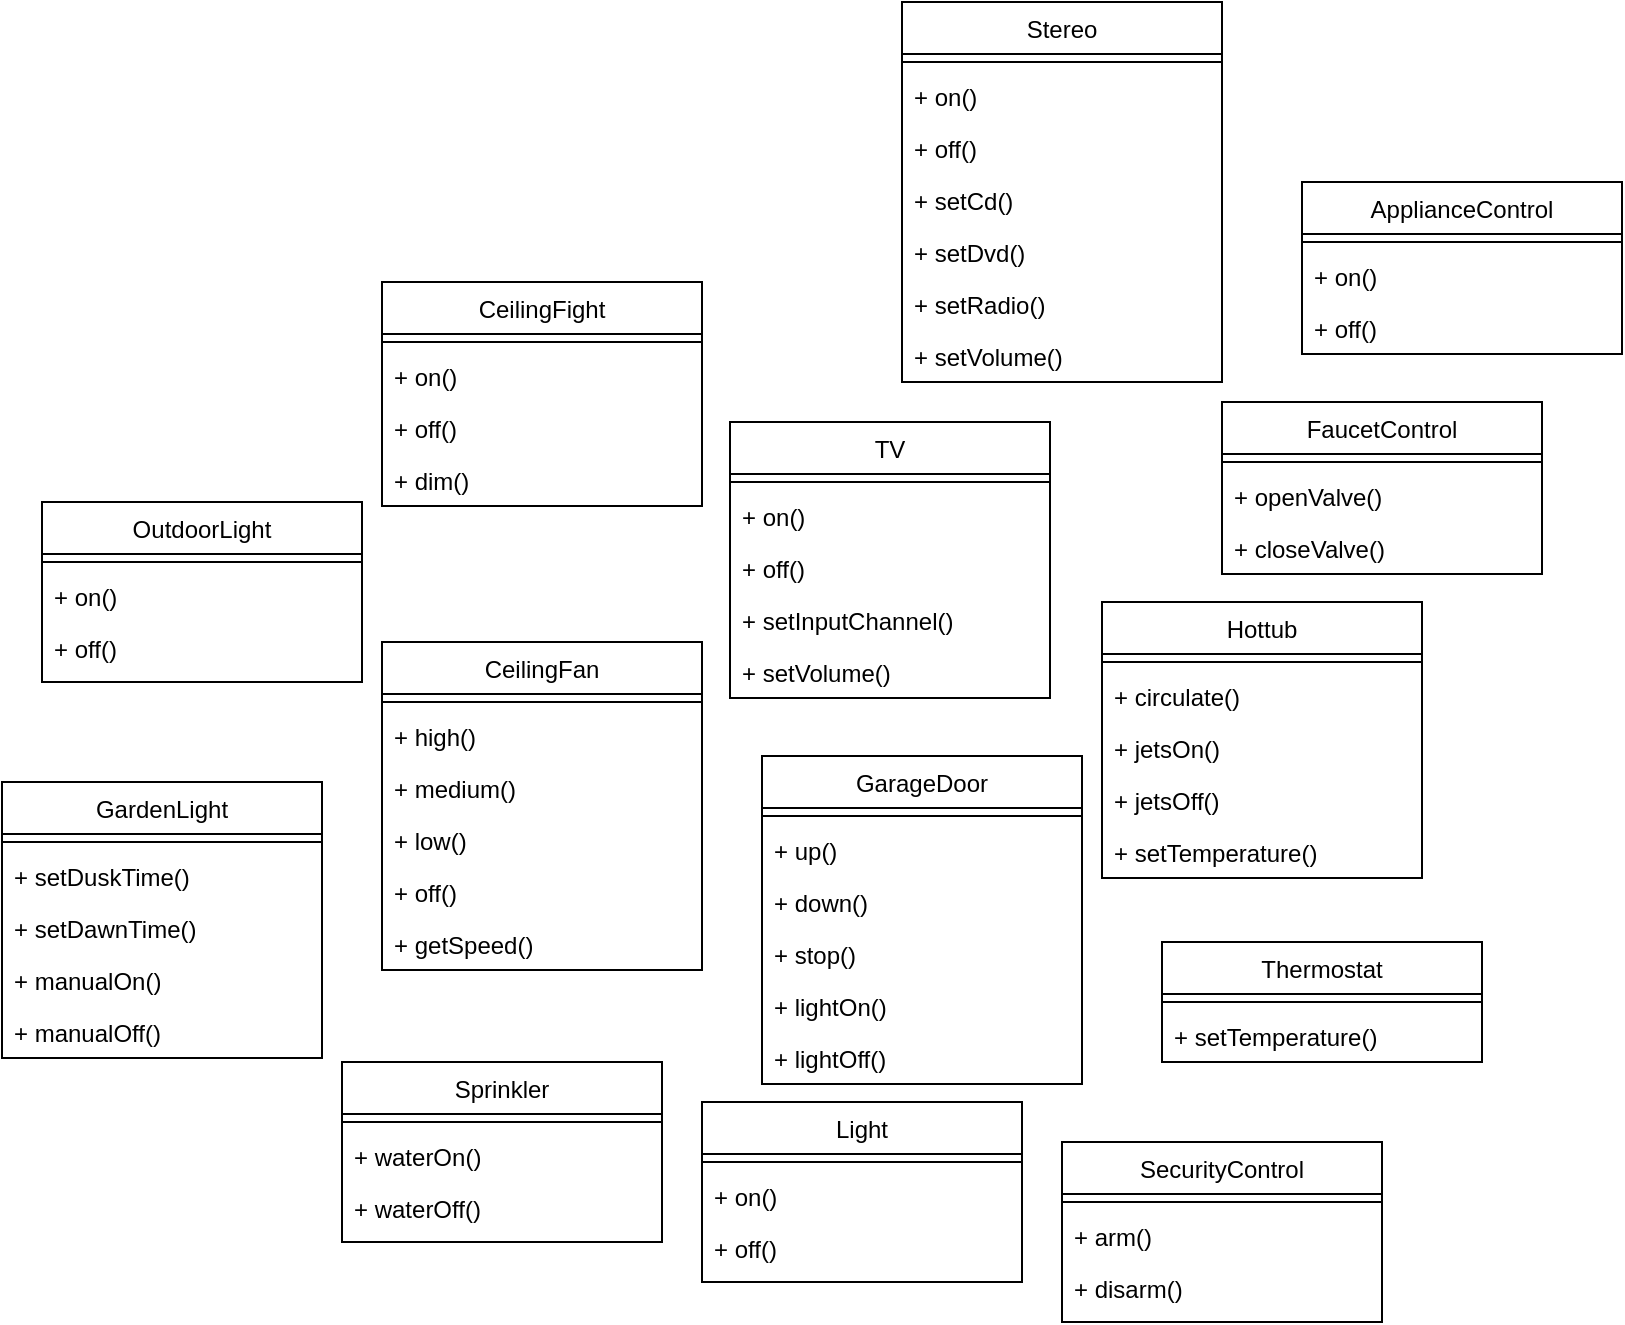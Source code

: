 <mxfile version="24.0.4" type="device">
  <diagram id="C5RBs43oDa-KdzZeNtuy" name="Page-1">
    <mxGraphModel dx="792" dy="2356" grid="1" gridSize="10" guides="1" tooltips="1" connect="1" arrows="1" fold="1" page="1" pageScale="1" pageWidth="827" pageHeight="1169" math="0" shadow="0">
      <root>
        <mxCell id="WIyWlLk6GJQsqaUBKTNV-0" />
        <mxCell id="WIyWlLk6GJQsqaUBKTNV-1" parent="WIyWlLk6GJQsqaUBKTNV-0" />
        <mxCell id="zkfFHV4jXpPFQw0GAbJ--6" value="OutdoorLight" style="swimlane;fontStyle=0;align=center;verticalAlign=top;childLayout=stackLayout;horizontal=1;startSize=26;horizontalStack=0;resizeParent=1;resizeLast=0;collapsible=1;marginBottom=0;rounded=0;shadow=0;strokeWidth=1;" parent="WIyWlLk6GJQsqaUBKTNV-1" vertex="1">
          <mxGeometry x="70" y="230" width="160" height="90" as="geometry">
            <mxRectangle x="130" y="380" width="160" height="26" as="alternateBounds" />
          </mxGeometry>
        </mxCell>
        <mxCell id="zkfFHV4jXpPFQw0GAbJ--9" value="" style="line;html=1;strokeWidth=1;align=left;verticalAlign=middle;spacingTop=-1;spacingLeft=3;spacingRight=3;rotatable=0;labelPosition=right;points=[];portConstraint=eastwest;" parent="zkfFHV4jXpPFQw0GAbJ--6" vertex="1">
          <mxGeometry y="26" width="160" height="8" as="geometry" />
        </mxCell>
        <mxCell id="zkfFHV4jXpPFQw0GAbJ--11" value="+ on()" style="text;align=left;verticalAlign=top;spacingLeft=4;spacingRight=4;overflow=hidden;rotatable=0;points=[[0,0.5],[1,0.5]];portConstraint=eastwest;" parent="zkfFHV4jXpPFQw0GAbJ--6" vertex="1">
          <mxGeometry y="34" width="160" height="26" as="geometry" />
        </mxCell>
        <mxCell id="vP-XPsuY-kcVFWvBkjlc-0" value="+ off()" style="text;align=left;verticalAlign=top;spacingLeft=4;spacingRight=4;overflow=hidden;rotatable=0;points=[[0,0.5],[1,0.5]];portConstraint=eastwest;" vertex="1" parent="zkfFHV4jXpPFQw0GAbJ--6">
          <mxGeometry y="60" width="160" height="26" as="geometry" />
        </mxCell>
        <mxCell id="vP-XPsuY-kcVFWvBkjlc-1" value="CeilingFight" style="swimlane;fontStyle=0;align=center;verticalAlign=top;childLayout=stackLayout;horizontal=1;startSize=26;horizontalStack=0;resizeParent=1;resizeLast=0;collapsible=1;marginBottom=0;rounded=0;shadow=0;strokeWidth=1;" vertex="1" parent="WIyWlLk6GJQsqaUBKTNV-1">
          <mxGeometry x="240" y="120" width="160" height="112" as="geometry">
            <mxRectangle x="130" y="380" width="160" height="26" as="alternateBounds" />
          </mxGeometry>
        </mxCell>
        <mxCell id="vP-XPsuY-kcVFWvBkjlc-2" value="" style="line;html=1;strokeWidth=1;align=left;verticalAlign=middle;spacingTop=-1;spacingLeft=3;spacingRight=3;rotatable=0;labelPosition=right;points=[];portConstraint=eastwest;" vertex="1" parent="vP-XPsuY-kcVFWvBkjlc-1">
          <mxGeometry y="26" width="160" height="8" as="geometry" />
        </mxCell>
        <mxCell id="vP-XPsuY-kcVFWvBkjlc-3" value="+ on()" style="text;align=left;verticalAlign=top;spacingLeft=4;spacingRight=4;overflow=hidden;rotatable=0;points=[[0,0.5],[1,0.5]];portConstraint=eastwest;" vertex="1" parent="vP-XPsuY-kcVFWvBkjlc-1">
          <mxGeometry y="34" width="160" height="26" as="geometry" />
        </mxCell>
        <mxCell id="vP-XPsuY-kcVFWvBkjlc-4" value="+ off()" style="text;align=left;verticalAlign=top;spacingLeft=4;spacingRight=4;overflow=hidden;rotatable=0;points=[[0,0.5],[1,0.5]];portConstraint=eastwest;" vertex="1" parent="vP-XPsuY-kcVFWvBkjlc-1">
          <mxGeometry y="60" width="160" height="26" as="geometry" />
        </mxCell>
        <mxCell id="vP-XPsuY-kcVFWvBkjlc-17" value="+ dim()" style="text;align=left;verticalAlign=top;spacingLeft=4;spacingRight=4;overflow=hidden;rotatable=0;points=[[0,0.5],[1,0.5]];portConstraint=eastwest;" vertex="1" parent="vP-XPsuY-kcVFWvBkjlc-1">
          <mxGeometry y="86" width="160" height="26" as="geometry" />
        </mxCell>
        <mxCell id="vP-XPsuY-kcVFWvBkjlc-5" value="GardenLight" style="swimlane;fontStyle=0;align=center;verticalAlign=top;childLayout=stackLayout;horizontal=1;startSize=26;horizontalStack=0;resizeParent=1;resizeLast=0;collapsible=1;marginBottom=0;rounded=0;shadow=0;strokeWidth=1;" vertex="1" parent="WIyWlLk6GJQsqaUBKTNV-1">
          <mxGeometry x="50" y="370" width="160" height="138" as="geometry">
            <mxRectangle x="130" y="380" width="160" height="26" as="alternateBounds" />
          </mxGeometry>
        </mxCell>
        <mxCell id="vP-XPsuY-kcVFWvBkjlc-6" value="" style="line;html=1;strokeWidth=1;align=left;verticalAlign=middle;spacingTop=-1;spacingLeft=3;spacingRight=3;rotatable=0;labelPosition=right;points=[];portConstraint=eastwest;" vertex="1" parent="vP-XPsuY-kcVFWvBkjlc-5">
          <mxGeometry y="26" width="160" height="8" as="geometry" />
        </mxCell>
        <mxCell id="vP-XPsuY-kcVFWvBkjlc-7" value="+ setDuskTime()" style="text;align=left;verticalAlign=top;spacingLeft=4;spacingRight=4;overflow=hidden;rotatable=0;points=[[0,0.5],[1,0.5]];portConstraint=eastwest;" vertex="1" parent="vP-XPsuY-kcVFWvBkjlc-5">
          <mxGeometry y="34" width="160" height="26" as="geometry" />
        </mxCell>
        <mxCell id="vP-XPsuY-kcVFWvBkjlc-8" value="+ setDawnTime()" style="text;align=left;verticalAlign=top;spacingLeft=4;spacingRight=4;overflow=hidden;rotatable=0;points=[[0,0.5],[1,0.5]];portConstraint=eastwest;" vertex="1" parent="vP-XPsuY-kcVFWvBkjlc-5">
          <mxGeometry y="60" width="160" height="26" as="geometry" />
        </mxCell>
        <mxCell id="vP-XPsuY-kcVFWvBkjlc-9" value="+ manualOn()" style="text;align=left;verticalAlign=top;spacingLeft=4;spacingRight=4;overflow=hidden;rotatable=0;points=[[0,0.5],[1,0.5]];portConstraint=eastwest;" vertex="1" parent="vP-XPsuY-kcVFWvBkjlc-5">
          <mxGeometry y="86" width="160" height="26" as="geometry" />
        </mxCell>
        <mxCell id="vP-XPsuY-kcVFWvBkjlc-10" value="+ manualOff()" style="text;align=left;verticalAlign=top;spacingLeft=4;spacingRight=4;overflow=hidden;rotatable=0;points=[[0,0.5],[1,0.5]];portConstraint=eastwest;" vertex="1" parent="vP-XPsuY-kcVFWvBkjlc-5">
          <mxGeometry y="112" width="160" height="26" as="geometry" />
        </mxCell>
        <mxCell id="vP-XPsuY-kcVFWvBkjlc-11" value="CeilingFan" style="swimlane;fontStyle=0;align=center;verticalAlign=top;childLayout=stackLayout;horizontal=1;startSize=26;horizontalStack=0;resizeParent=1;resizeLast=0;collapsible=1;marginBottom=0;rounded=0;shadow=0;strokeWidth=1;" vertex="1" parent="WIyWlLk6GJQsqaUBKTNV-1">
          <mxGeometry x="240" y="300" width="160" height="164" as="geometry">
            <mxRectangle x="130" y="380" width="160" height="26" as="alternateBounds" />
          </mxGeometry>
        </mxCell>
        <mxCell id="vP-XPsuY-kcVFWvBkjlc-12" value="" style="line;html=1;strokeWidth=1;align=left;verticalAlign=middle;spacingTop=-1;spacingLeft=3;spacingRight=3;rotatable=0;labelPosition=right;points=[];portConstraint=eastwest;" vertex="1" parent="vP-XPsuY-kcVFWvBkjlc-11">
          <mxGeometry y="26" width="160" height="8" as="geometry" />
        </mxCell>
        <mxCell id="vP-XPsuY-kcVFWvBkjlc-13" value="+ high()" style="text;align=left;verticalAlign=top;spacingLeft=4;spacingRight=4;overflow=hidden;rotatable=0;points=[[0,0.5],[1,0.5]];portConstraint=eastwest;" vertex="1" parent="vP-XPsuY-kcVFWvBkjlc-11">
          <mxGeometry y="34" width="160" height="26" as="geometry" />
        </mxCell>
        <mxCell id="vP-XPsuY-kcVFWvBkjlc-14" value="+ medium()" style="text;align=left;verticalAlign=top;spacingLeft=4;spacingRight=4;overflow=hidden;rotatable=0;points=[[0,0.5],[1,0.5]];portConstraint=eastwest;" vertex="1" parent="vP-XPsuY-kcVFWvBkjlc-11">
          <mxGeometry y="60" width="160" height="26" as="geometry" />
        </mxCell>
        <mxCell id="vP-XPsuY-kcVFWvBkjlc-15" value="+ low()" style="text;align=left;verticalAlign=top;spacingLeft=4;spacingRight=4;overflow=hidden;rotatable=0;points=[[0,0.5],[1,0.5]];portConstraint=eastwest;" vertex="1" parent="vP-XPsuY-kcVFWvBkjlc-11">
          <mxGeometry y="86" width="160" height="26" as="geometry" />
        </mxCell>
        <mxCell id="vP-XPsuY-kcVFWvBkjlc-16" value="+ off()" style="text;align=left;verticalAlign=top;spacingLeft=4;spacingRight=4;overflow=hidden;rotatable=0;points=[[0,0.5],[1,0.5]];portConstraint=eastwest;" vertex="1" parent="vP-XPsuY-kcVFWvBkjlc-11">
          <mxGeometry y="112" width="160" height="26" as="geometry" />
        </mxCell>
        <mxCell id="vP-XPsuY-kcVFWvBkjlc-18" value="+ getSpeed()" style="text;align=left;verticalAlign=top;spacingLeft=4;spacingRight=4;overflow=hidden;rotatable=0;points=[[0,0.5],[1,0.5]];portConstraint=eastwest;" vertex="1" parent="vP-XPsuY-kcVFWvBkjlc-11">
          <mxGeometry y="138" width="160" height="26" as="geometry" />
        </mxCell>
        <mxCell id="vP-XPsuY-kcVFWvBkjlc-19" value="Sprinkler" style="swimlane;fontStyle=0;align=center;verticalAlign=top;childLayout=stackLayout;horizontal=1;startSize=26;horizontalStack=0;resizeParent=1;resizeLast=0;collapsible=1;marginBottom=0;rounded=0;shadow=0;strokeWidth=1;" vertex="1" parent="WIyWlLk6GJQsqaUBKTNV-1">
          <mxGeometry x="220" y="510" width="160" height="90" as="geometry">
            <mxRectangle x="130" y="380" width="160" height="26" as="alternateBounds" />
          </mxGeometry>
        </mxCell>
        <mxCell id="vP-XPsuY-kcVFWvBkjlc-20" value="" style="line;html=1;strokeWidth=1;align=left;verticalAlign=middle;spacingTop=-1;spacingLeft=3;spacingRight=3;rotatable=0;labelPosition=right;points=[];portConstraint=eastwest;" vertex="1" parent="vP-XPsuY-kcVFWvBkjlc-19">
          <mxGeometry y="26" width="160" height="8" as="geometry" />
        </mxCell>
        <mxCell id="vP-XPsuY-kcVFWvBkjlc-21" value="+ waterOn()" style="text;align=left;verticalAlign=top;spacingLeft=4;spacingRight=4;overflow=hidden;rotatable=0;points=[[0,0.5],[1,0.5]];portConstraint=eastwest;" vertex="1" parent="vP-XPsuY-kcVFWvBkjlc-19">
          <mxGeometry y="34" width="160" height="26" as="geometry" />
        </mxCell>
        <mxCell id="vP-XPsuY-kcVFWvBkjlc-22" value="+ waterOff()" style="text;align=left;verticalAlign=top;spacingLeft=4;spacingRight=4;overflow=hidden;rotatable=0;points=[[0,0.5],[1,0.5]];portConstraint=eastwest;" vertex="1" parent="vP-XPsuY-kcVFWvBkjlc-19">
          <mxGeometry y="60" width="160" height="26" as="geometry" />
        </mxCell>
        <mxCell id="vP-XPsuY-kcVFWvBkjlc-23" value="Light" style="swimlane;fontStyle=0;align=center;verticalAlign=top;childLayout=stackLayout;horizontal=1;startSize=26;horizontalStack=0;resizeParent=1;resizeLast=0;collapsible=1;marginBottom=0;rounded=0;shadow=0;strokeWidth=1;" vertex="1" parent="WIyWlLk6GJQsqaUBKTNV-1">
          <mxGeometry x="400" y="530" width="160" height="90" as="geometry">
            <mxRectangle x="130" y="380" width="160" height="26" as="alternateBounds" />
          </mxGeometry>
        </mxCell>
        <mxCell id="vP-XPsuY-kcVFWvBkjlc-24" value="" style="line;html=1;strokeWidth=1;align=left;verticalAlign=middle;spacingTop=-1;spacingLeft=3;spacingRight=3;rotatable=0;labelPosition=right;points=[];portConstraint=eastwest;" vertex="1" parent="vP-XPsuY-kcVFWvBkjlc-23">
          <mxGeometry y="26" width="160" height="8" as="geometry" />
        </mxCell>
        <mxCell id="vP-XPsuY-kcVFWvBkjlc-25" value="+ on()" style="text;align=left;verticalAlign=top;spacingLeft=4;spacingRight=4;overflow=hidden;rotatable=0;points=[[0,0.5],[1,0.5]];portConstraint=eastwest;" vertex="1" parent="vP-XPsuY-kcVFWvBkjlc-23">
          <mxGeometry y="34" width="160" height="26" as="geometry" />
        </mxCell>
        <mxCell id="vP-XPsuY-kcVFWvBkjlc-26" value="+ off()" style="text;align=left;verticalAlign=top;spacingLeft=4;spacingRight=4;overflow=hidden;rotatable=0;points=[[0,0.5],[1,0.5]];portConstraint=eastwest;" vertex="1" parent="vP-XPsuY-kcVFWvBkjlc-23">
          <mxGeometry y="60" width="160" height="26" as="geometry" />
        </mxCell>
        <mxCell id="vP-XPsuY-kcVFWvBkjlc-27" value="TV" style="swimlane;fontStyle=0;align=center;verticalAlign=top;childLayout=stackLayout;horizontal=1;startSize=26;horizontalStack=0;resizeParent=1;resizeLast=0;collapsible=1;marginBottom=0;rounded=0;shadow=0;strokeWidth=1;" vertex="1" parent="WIyWlLk6GJQsqaUBKTNV-1">
          <mxGeometry x="414" y="190" width="160" height="138" as="geometry">
            <mxRectangle x="130" y="380" width="160" height="26" as="alternateBounds" />
          </mxGeometry>
        </mxCell>
        <mxCell id="vP-XPsuY-kcVFWvBkjlc-28" value="" style="line;html=1;strokeWidth=1;align=left;verticalAlign=middle;spacingTop=-1;spacingLeft=3;spacingRight=3;rotatable=0;labelPosition=right;points=[];portConstraint=eastwest;" vertex="1" parent="vP-XPsuY-kcVFWvBkjlc-27">
          <mxGeometry y="26" width="160" height="8" as="geometry" />
        </mxCell>
        <mxCell id="vP-XPsuY-kcVFWvBkjlc-29" value="+ on()" style="text;align=left;verticalAlign=top;spacingLeft=4;spacingRight=4;overflow=hidden;rotatable=0;points=[[0,0.5],[1,0.5]];portConstraint=eastwest;" vertex="1" parent="vP-XPsuY-kcVFWvBkjlc-27">
          <mxGeometry y="34" width="160" height="26" as="geometry" />
        </mxCell>
        <mxCell id="vP-XPsuY-kcVFWvBkjlc-30" value="+ off()" style="text;align=left;verticalAlign=top;spacingLeft=4;spacingRight=4;overflow=hidden;rotatable=0;points=[[0,0.5],[1,0.5]];portConstraint=eastwest;" vertex="1" parent="vP-XPsuY-kcVFWvBkjlc-27">
          <mxGeometry y="60" width="160" height="26" as="geometry" />
        </mxCell>
        <mxCell id="vP-XPsuY-kcVFWvBkjlc-31" value="+ setInputChannel()" style="text;align=left;verticalAlign=top;spacingLeft=4;spacingRight=4;overflow=hidden;rotatable=0;points=[[0,0.5],[1,0.5]];portConstraint=eastwest;" vertex="1" parent="vP-XPsuY-kcVFWvBkjlc-27">
          <mxGeometry y="86" width="160" height="26" as="geometry" />
        </mxCell>
        <mxCell id="vP-XPsuY-kcVFWvBkjlc-32" value="+ setVolume()" style="text;align=left;verticalAlign=top;spacingLeft=4;spacingRight=4;overflow=hidden;rotatable=0;points=[[0,0.5],[1,0.5]];portConstraint=eastwest;" vertex="1" parent="vP-XPsuY-kcVFWvBkjlc-27">
          <mxGeometry y="112" width="160" height="26" as="geometry" />
        </mxCell>
        <mxCell id="vP-XPsuY-kcVFWvBkjlc-33" value="GarageDoor" style="swimlane;fontStyle=0;align=center;verticalAlign=top;childLayout=stackLayout;horizontal=1;startSize=26;horizontalStack=0;resizeParent=1;resizeLast=0;collapsible=1;marginBottom=0;rounded=0;shadow=0;strokeWidth=1;" vertex="1" parent="WIyWlLk6GJQsqaUBKTNV-1">
          <mxGeometry x="430" y="357" width="160" height="164" as="geometry">
            <mxRectangle x="130" y="380" width="160" height="26" as="alternateBounds" />
          </mxGeometry>
        </mxCell>
        <mxCell id="vP-XPsuY-kcVFWvBkjlc-34" value="" style="line;html=1;strokeWidth=1;align=left;verticalAlign=middle;spacingTop=-1;spacingLeft=3;spacingRight=3;rotatable=0;labelPosition=right;points=[];portConstraint=eastwest;" vertex="1" parent="vP-XPsuY-kcVFWvBkjlc-33">
          <mxGeometry y="26" width="160" height="8" as="geometry" />
        </mxCell>
        <mxCell id="vP-XPsuY-kcVFWvBkjlc-35" value="+ up()" style="text;align=left;verticalAlign=top;spacingLeft=4;spacingRight=4;overflow=hidden;rotatable=0;points=[[0,0.5],[1,0.5]];portConstraint=eastwest;" vertex="1" parent="vP-XPsuY-kcVFWvBkjlc-33">
          <mxGeometry y="34" width="160" height="26" as="geometry" />
        </mxCell>
        <mxCell id="vP-XPsuY-kcVFWvBkjlc-36" value="+ down()" style="text;align=left;verticalAlign=top;spacingLeft=4;spacingRight=4;overflow=hidden;rotatable=0;points=[[0,0.5],[1,0.5]];portConstraint=eastwest;" vertex="1" parent="vP-XPsuY-kcVFWvBkjlc-33">
          <mxGeometry y="60" width="160" height="26" as="geometry" />
        </mxCell>
        <mxCell id="vP-XPsuY-kcVFWvBkjlc-37" value="+ stop()" style="text;align=left;verticalAlign=top;spacingLeft=4;spacingRight=4;overflow=hidden;rotatable=0;points=[[0,0.5],[1,0.5]];portConstraint=eastwest;" vertex="1" parent="vP-XPsuY-kcVFWvBkjlc-33">
          <mxGeometry y="86" width="160" height="26" as="geometry" />
        </mxCell>
        <mxCell id="vP-XPsuY-kcVFWvBkjlc-38" value="+ lightOn()" style="text;align=left;verticalAlign=top;spacingLeft=4;spacingRight=4;overflow=hidden;rotatable=0;points=[[0,0.5],[1,0.5]];portConstraint=eastwest;" vertex="1" parent="vP-XPsuY-kcVFWvBkjlc-33">
          <mxGeometry y="112" width="160" height="26" as="geometry" />
        </mxCell>
        <mxCell id="vP-XPsuY-kcVFWvBkjlc-39" value="+ lightOff()" style="text;align=left;verticalAlign=top;spacingLeft=4;spacingRight=4;overflow=hidden;rotatable=0;points=[[0,0.5],[1,0.5]];portConstraint=eastwest;" vertex="1" parent="vP-XPsuY-kcVFWvBkjlc-33">
          <mxGeometry y="138" width="160" height="26" as="geometry" />
        </mxCell>
        <mxCell id="vP-XPsuY-kcVFWvBkjlc-40" value="SecurityControl" style="swimlane;fontStyle=0;align=center;verticalAlign=top;childLayout=stackLayout;horizontal=1;startSize=26;horizontalStack=0;resizeParent=1;resizeLast=0;collapsible=1;marginBottom=0;rounded=0;shadow=0;strokeWidth=1;" vertex="1" parent="WIyWlLk6GJQsqaUBKTNV-1">
          <mxGeometry x="580" y="550" width="160" height="90" as="geometry">
            <mxRectangle x="130" y="380" width="160" height="26" as="alternateBounds" />
          </mxGeometry>
        </mxCell>
        <mxCell id="vP-XPsuY-kcVFWvBkjlc-41" value="" style="line;html=1;strokeWidth=1;align=left;verticalAlign=middle;spacingTop=-1;spacingLeft=3;spacingRight=3;rotatable=0;labelPosition=right;points=[];portConstraint=eastwest;" vertex="1" parent="vP-XPsuY-kcVFWvBkjlc-40">
          <mxGeometry y="26" width="160" height="8" as="geometry" />
        </mxCell>
        <mxCell id="vP-XPsuY-kcVFWvBkjlc-42" value="+ arm()" style="text;align=left;verticalAlign=top;spacingLeft=4;spacingRight=4;overflow=hidden;rotatable=0;points=[[0,0.5],[1,0.5]];portConstraint=eastwest;" vertex="1" parent="vP-XPsuY-kcVFWvBkjlc-40">
          <mxGeometry y="34" width="160" height="26" as="geometry" />
        </mxCell>
        <mxCell id="vP-XPsuY-kcVFWvBkjlc-43" value="+ disarm()" style="text;align=left;verticalAlign=top;spacingLeft=4;spacingRight=4;overflow=hidden;rotatable=0;points=[[0,0.5],[1,0.5]];portConstraint=eastwest;" vertex="1" parent="vP-XPsuY-kcVFWvBkjlc-40">
          <mxGeometry y="60" width="160" height="26" as="geometry" />
        </mxCell>
        <mxCell id="vP-XPsuY-kcVFWvBkjlc-44" value="Thermostat" style="swimlane;fontStyle=0;align=center;verticalAlign=top;childLayout=stackLayout;horizontal=1;startSize=26;horizontalStack=0;resizeParent=1;resizeLast=0;collapsible=1;marginBottom=0;rounded=0;shadow=0;strokeWidth=1;" vertex="1" parent="WIyWlLk6GJQsqaUBKTNV-1">
          <mxGeometry x="630" y="450" width="160" height="60" as="geometry">
            <mxRectangle x="130" y="380" width="160" height="26" as="alternateBounds" />
          </mxGeometry>
        </mxCell>
        <mxCell id="vP-XPsuY-kcVFWvBkjlc-45" value="" style="line;html=1;strokeWidth=1;align=left;verticalAlign=middle;spacingTop=-1;spacingLeft=3;spacingRight=3;rotatable=0;labelPosition=right;points=[];portConstraint=eastwest;" vertex="1" parent="vP-XPsuY-kcVFWvBkjlc-44">
          <mxGeometry y="26" width="160" height="8" as="geometry" />
        </mxCell>
        <mxCell id="vP-XPsuY-kcVFWvBkjlc-46" value="+ setTemperature()" style="text;align=left;verticalAlign=top;spacingLeft=4;spacingRight=4;overflow=hidden;rotatable=0;points=[[0,0.5],[1,0.5]];portConstraint=eastwest;" vertex="1" parent="vP-XPsuY-kcVFWvBkjlc-44">
          <mxGeometry y="34" width="160" height="26" as="geometry" />
        </mxCell>
        <mxCell id="vP-XPsuY-kcVFWvBkjlc-51" value="Hottub" style="swimlane;fontStyle=0;align=center;verticalAlign=top;childLayout=stackLayout;horizontal=1;startSize=26;horizontalStack=0;resizeParent=1;resizeLast=0;collapsible=1;marginBottom=0;rounded=0;shadow=0;strokeWidth=1;" vertex="1" parent="WIyWlLk6GJQsqaUBKTNV-1">
          <mxGeometry x="600" y="280" width="160" height="138" as="geometry">
            <mxRectangle x="130" y="380" width="160" height="26" as="alternateBounds" />
          </mxGeometry>
        </mxCell>
        <mxCell id="vP-XPsuY-kcVFWvBkjlc-52" value="" style="line;html=1;strokeWidth=1;align=left;verticalAlign=middle;spacingTop=-1;spacingLeft=3;spacingRight=3;rotatable=0;labelPosition=right;points=[];portConstraint=eastwest;" vertex="1" parent="vP-XPsuY-kcVFWvBkjlc-51">
          <mxGeometry y="26" width="160" height="8" as="geometry" />
        </mxCell>
        <mxCell id="vP-XPsuY-kcVFWvBkjlc-53" value="+ circulate()" style="text;align=left;verticalAlign=top;spacingLeft=4;spacingRight=4;overflow=hidden;rotatable=0;points=[[0,0.5],[1,0.5]];portConstraint=eastwest;" vertex="1" parent="vP-XPsuY-kcVFWvBkjlc-51">
          <mxGeometry y="34" width="160" height="26" as="geometry" />
        </mxCell>
        <mxCell id="vP-XPsuY-kcVFWvBkjlc-54" value="+ jetsOn()" style="text;align=left;verticalAlign=top;spacingLeft=4;spacingRight=4;overflow=hidden;rotatable=0;points=[[0,0.5],[1,0.5]];portConstraint=eastwest;" vertex="1" parent="vP-XPsuY-kcVFWvBkjlc-51">
          <mxGeometry y="60" width="160" height="26" as="geometry" />
        </mxCell>
        <mxCell id="vP-XPsuY-kcVFWvBkjlc-55" value="+ jetsOff()" style="text;align=left;verticalAlign=top;spacingLeft=4;spacingRight=4;overflow=hidden;rotatable=0;points=[[0,0.5],[1,0.5]];portConstraint=eastwest;" vertex="1" parent="vP-XPsuY-kcVFWvBkjlc-51">
          <mxGeometry y="86" width="160" height="26" as="geometry" />
        </mxCell>
        <mxCell id="vP-XPsuY-kcVFWvBkjlc-56" value="+ setTemperature()" style="text;align=left;verticalAlign=top;spacingLeft=4;spacingRight=4;overflow=hidden;rotatable=0;points=[[0,0.5],[1,0.5]];portConstraint=eastwest;" vertex="1" parent="vP-XPsuY-kcVFWvBkjlc-51">
          <mxGeometry y="112" width="160" height="26" as="geometry" />
        </mxCell>
        <mxCell id="vP-XPsuY-kcVFWvBkjlc-57" value="FaucetControl" style="swimlane;fontStyle=0;align=center;verticalAlign=top;childLayout=stackLayout;horizontal=1;startSize=26;horizontalStack=0;resizeParent=1;resizeLast=0;collapsible=1;marginBottom=0;rounded=0;shadow=0;strokeWidth=1;" vertex="1" parent="WIyWlLk6GJQsqaUBKTNV-1">
          <mxGeometry x="660" y="180" width="160" height="86" as="geometry">
            <mxRectangle x="130" y="380" width="160" height="26" as="alternateBounds" />
          </mxGeometry>
        </mxCell>
        <mxCell id="vP-XPsuY-kcVFWvBkjlc-58" value="" style="line;html=1;strokeWidth=1;align=left;verticalAlign=middle;spacingTop=-1;spacingLeft=3;spacingRight=3;rotatable=0;labelPosition=right;points=[];portConstraint=eastwest;" vertex="1" parent="vP-XPsuY-kcVFWvBkjlc-57">
          <mxGeometry y="26" width="160" height="8" as="geometry" />
        </mxCell>
        <mxCell id="vP-XPsuY-kcVFWvBkjlc-59" value="+ openValve()" style="text;align=left;verticalAlign=top;spacingLeft=4;spacingRight=4;overflow=hidden;rotatable=0;points=[[0,0.5],[1,0.5]];portConstraint=eastwest;" vertex="1" parent="vP-XPsuY-kcVFWvBkjlc-57">
          <mxGeometry y="34" width="160" height="26" as="geometry" />
        </mxCell>
        <mxCell id="vP-XPsuY-kcVFWvBkjlc-60" value="+ closeValve()" style="text;align=left;verticalAlign=top;spacingLeft=4;spacingRight=4;overflow=hidden;rotatable=0;points=[[0,0.5],[1,0.5]];portConstraint=eastwest;" vertex="1" parent="vP-XPsuY-kcVFWvBkjlc-57">
          <mxGeometry y="60" width="160" height="26" as="geometry" />
        </mxCell>
        <mxCell id="vP-XPsuY-kcVFWvBkjlc-61" value="Stereo" style="swimlane;fontStyle=0;align=center;verticalAlign=top;childLayout=stackLayout;horizontal=1;startSize=26;horizontalStack=0;resizeParent=1;resizeLast=0;collapsible=1;marginBottom=0;rounded=0;shadow=0;strokeWidth=1;" vertex="1" parent="WIyWlLk6GJQsqaUBKTNV-1">
          <mxGeometry x="500" y="-20" width="160" height="190" as="geometry">
            <mxRectangle x="130" y="380" width="160" height="26" as="alternateBounds" />
          </mxGeometry>
        </mxCell>
        <mxCell id="vP-XPsuY-kcVFWvBkjlc-62" value="" style="line;html=1;strokeWidth=1;align=left;verticalAlign=middle;spacingTop=-1;spacingLeft=3;spacingRight=3;rotatable=0;labelPosition=right;points=[];portConstraint=eastwest;" vertex="1" parent="vP-XPsuY-kcVFWvBkjlc-61">
          <mxGeometry y="26" width="160" height="8" as="geometry" />
        </mxCell>
        <mxCell id="vP-XPsuY-kcVFWvBkjlc-63" value="+ on()" style="text;align=left;verticalAlign=top;spacingLeft=4;spacingRight=4;overflow=hidden;rotatable=0;points=[[0,0.5],[1,0.5]];portConstraint=eastwest;" vertex="1" parent="vP-XPsuY-kcVFWvBkjlc-61">
          <mxGeometry y="34" width="160" height="26" as="geometry" />
        </mxCell>
        <mxCell id="vP-XPsuY-kcVFWvBkjlc-64" value="+ off()" style="text;align=left;verticalAlign=top;spacingLeft=4;spacingRight=4;overflow=hidden;rotatable=0;points=[[0,0.5],[1,0.5]];portConstraint=eastwest;" vertex="1" parent="vP-XPsuY-kcVFWvBkjlc-61">
          <mxGeometry y="60" width="160" height="26" as="geometry" />
        </mxCell>
        <mxCell id="vP-XPsuY-kcVFWvBkjlc-65" value="+ setCd()" style="text;align=left;verticalAlign=top;spacingLeft=4;spacingRight=4;overflow=hidden;rotatable=0;points=[[0,0.5],[1,0.5]];portConstraint=eastwest;" vertex="1" parent="vP-XPsuY-kcVFWvBkjlc-61">
          <mxGeometry y="86" width="160" height="26" as="geometry" />
        </mxCell>
        <mxCell id="vP-XPsuY-kcVFWvBkjlc-66" value="+ setDvd()" style="text;align=left;verticalAlign=top;spacingLeft=4;spacingRight=4;overflow=hidden;rotatable=0;points=[[0,0.5],[1,0.5]];portConstraint=eastwest;" vertex="1" parent="vP-XPsuY-kcVFWvBkjlc-61">
          <mxGeometry y="112" width="160" height="26" as="geometry" />
        </mxCell>
        <mxCell id="vP-XPsuY-kcVFWvBkjlc-67" value="+ setRadio()" style="text;align=left;verticalAlign=top;spacingLeft=4;spacingRight=4;overflow=hidden;rotatable=0;points=[[0,0.5],[1,0.5]];portConstraint=eastwest;" vertex="1" parent="vP-XPsuY-kcVFWvBkjlc-61">
          <mxGeometry y="138" width="160" height="26" as="geometry" />
        </mxCell>
        <mxCell id="vP-XPsuY-kcVFWvBkjlc-68" value="+ setVolume()" style="text;align=left;verticalAlign=top;spacingLeft=4;spacingRight=4;overflow=hidden;rotatable=0;points=[[0,0.5],[1,0.5]];portConstraint=eastwest;" vertex="1" parent="vP-XPsuY-kcVFWvBkjlc-61">
          <mxGeometry y="164" width="160" height="26" as="geometry" />
        </mxCell>
        <mxCell id="vP-XPsuY-kcVFWvBkjlc-69" value="ApplianceControl" style="swimlane;fontStyle=0;align=center;verticalAlign=top;childLayout=stackLayout;horizontal=1;startSize=26;horizontalStack=0;resizeParent=1;resizeLast=0;collapsible=1;marginBottom=0;rounded=0;shadow=0;strokeWidth=1;" vertex="1" parent="WIyWlLk6GJQsqaUBKTNV-1">
          <mxGeometry x="700" y="70" width="160" height="86" as="geometry">
            <mxRectangle x="130" y="380" width="160" height="26" as="alternateBounds" />
          </mxGeometry>
        </mxCell>
        <mxCell id="vP-XPsuY-kcVFWvBkjlc-70" value="" style="line;html=1;strokeWidth=1;align=left;verticalAlign=middle;spacingTop=-1;spacingLeft=3;spacingRight=3;rotatable=0;labelPosition=right;points=[];portConstraint=eastwest;" vertex="1" parent="vP-XPsuY-kcVFWvBkjlc-69">
          <mxGeometry y="26" width="160" height="8" as="geometry" />
        </mxCell>
        <mxCell id="vP-XPsuY-kcVFWvBkjlc-73" value="+ on()" style="text;align=left;verticalAlign=top;spacingLeft=4;spacingRight=4;overflow=hidden;rotatable=0;points=[[0,0.5],[1,0.5]];portConstraint=eastwest;" vertex="1" parent="vP-XPsuY-kcVFWvBkjlc-69">
          <mxGeometry y="34" width="160" height="26" as="geometry" />
        </mxCell>
        <mxCell id="vP-XPsuY-kcVFWvBkjlc-74" value="+ off()" style="text;align=left;verticalAlign=top;spacingLeft=4;spacingRight=4;overflow=hidden;rotatable=0;points=[[0,0.5],[1,0.5]];portConstraint=eastwest;" vertex="1" parent="vP-XPsuY-kcVFWvBkjlc-69">
          <mxGeometry y="60" width="160" height="26" as="geometry" />
        </mxCell>
      </root>
    </mxGraphModel>
  </diagram>
</mxfile>

